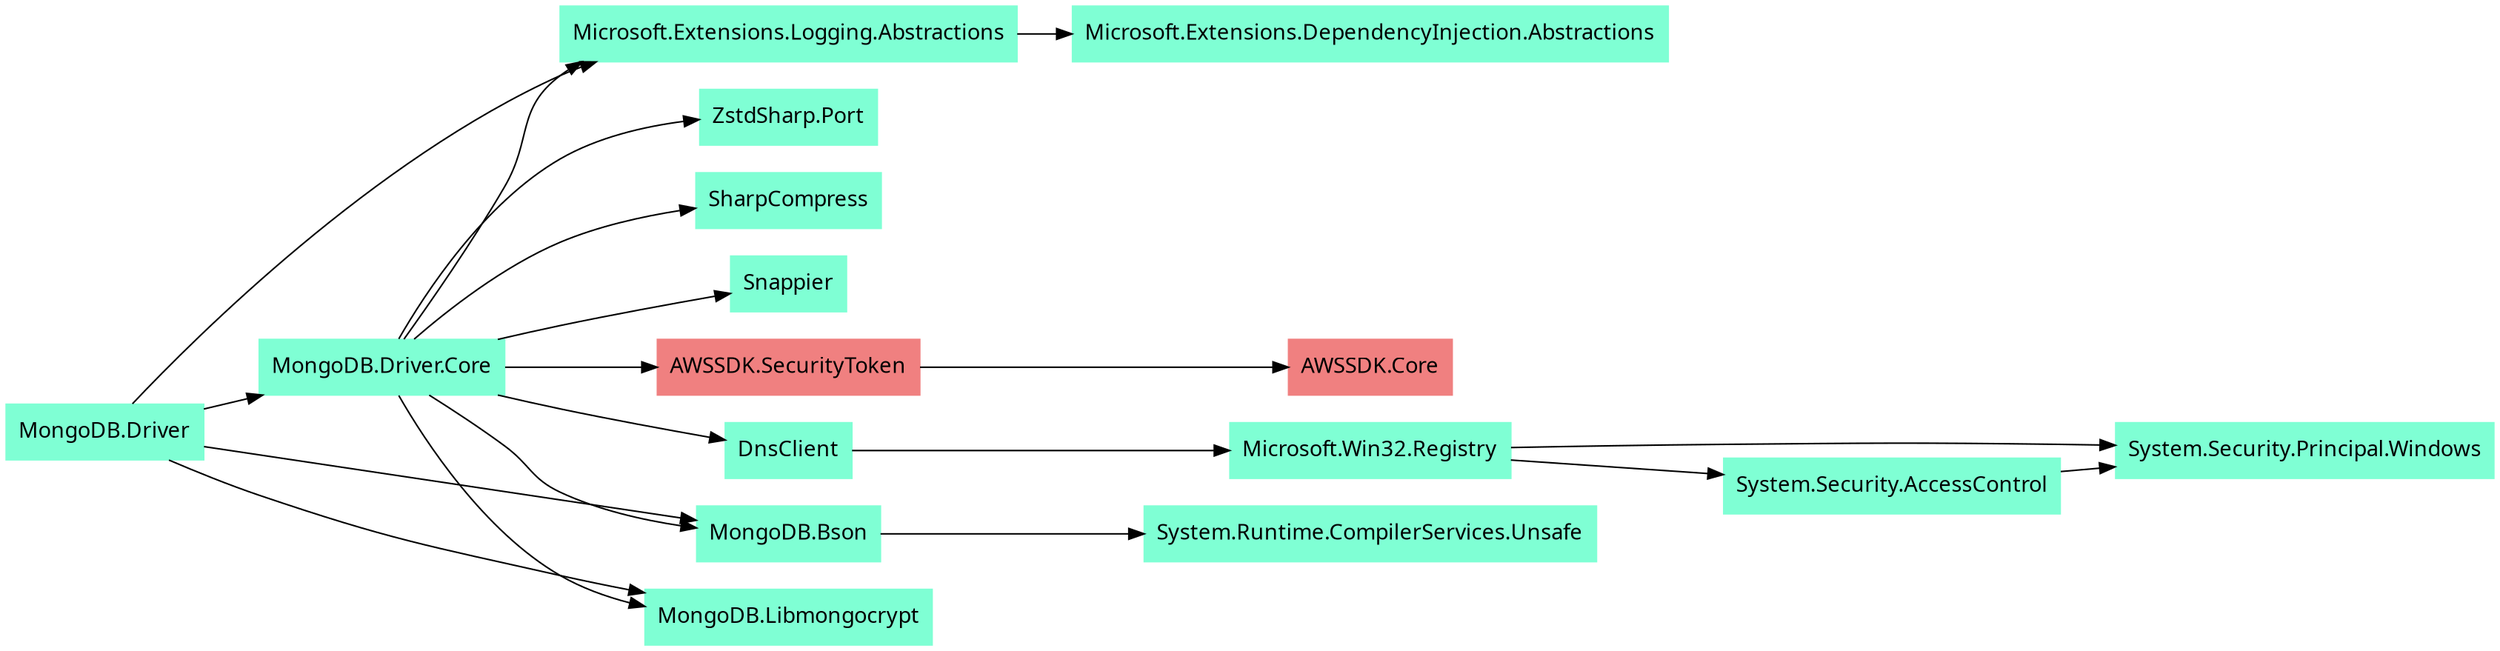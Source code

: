 # Generated by https://github.com/0xced/Chisel

digraph
{
  rankdir=LR
  node [ fontname = "Segoe UI, sans-serif", shape = box, style = filled, color = aquamarine ]

  "AWSSDK.SecurityToken" -> "AWSSDK.Core"
  "DnsClient" -> "Microsoft.Win32.Registry"
  "Microsoft.Extensions.Logging.Abstractions" -> "Microsoft.Extensions.DependencyInjection.Abstractions"
  "Microsoft.Win32.Registry" -> "System.Security.AccessControl"
  "Microsoft.Win32.Registry" -> "System.Security.Principal.Windows"
  "MongoDB.Bson" -> "System.Runtime.CompilerServices.Unsafe"
  "MongoDB.Driver.Core" -> "AWSSDK.SecurityToken"
  "MongoDB.Driver.Core" -> "DnsClient"
  "MongoDB.Driver.Core" -> "Microsoft.Extensions.Logging.Abstractions"
  "MongoDB.Driver.Core" -> "MongoDB.Bson"
  "MongoDB.Driver.Core" -> "MongoDB.Libmongocrypt"
  "MongoDB.Driver.Core" -> "SharpCompress"
  "MongoDB.Driver.Core" -> "Snappier"
  "MongoDB.Driver.Core" -> "ZstdSharp.Port"
  "MongoDB.Driver" -> "Microsoft.Extensions.Logging.Abstractions"
  "MongoDB.Driver" -> "MongoDB.Bson"
  "MongoDB.Driver" -> "MongoDB.Driver.Core"
  "MongoDB.Driver" -> "MongoDB.Libmongocrypt"
  "System.Security.AccessControl" -> "System.Security.Principal.Windows"

  "AWSSDK.Core" [ color = lightcoral ]
  "AWSSDK.SecurityToken" [ color = lightcoral ]
  "DnsClient"
  "Microsoft.Extensions.DependencyInjection.Abstractions"
  "Microsoft.Extensions.Logging.Abstractions"
  "Microsoft.Win32.Registry"
  "MongoDB.Bson"
  "MongoDB.Driver.Core"
  "MongoDB.Driver"
  "MongoDB.Libmongocrypt"
  "SharpCompress"
  "Snappier"
  "System.Runtime.CompilerServices.Unsafe"
  "System.Security.AccessControl"
  "System.Security.Principal.Windows"
  "ZstdSharp.Port"
}
